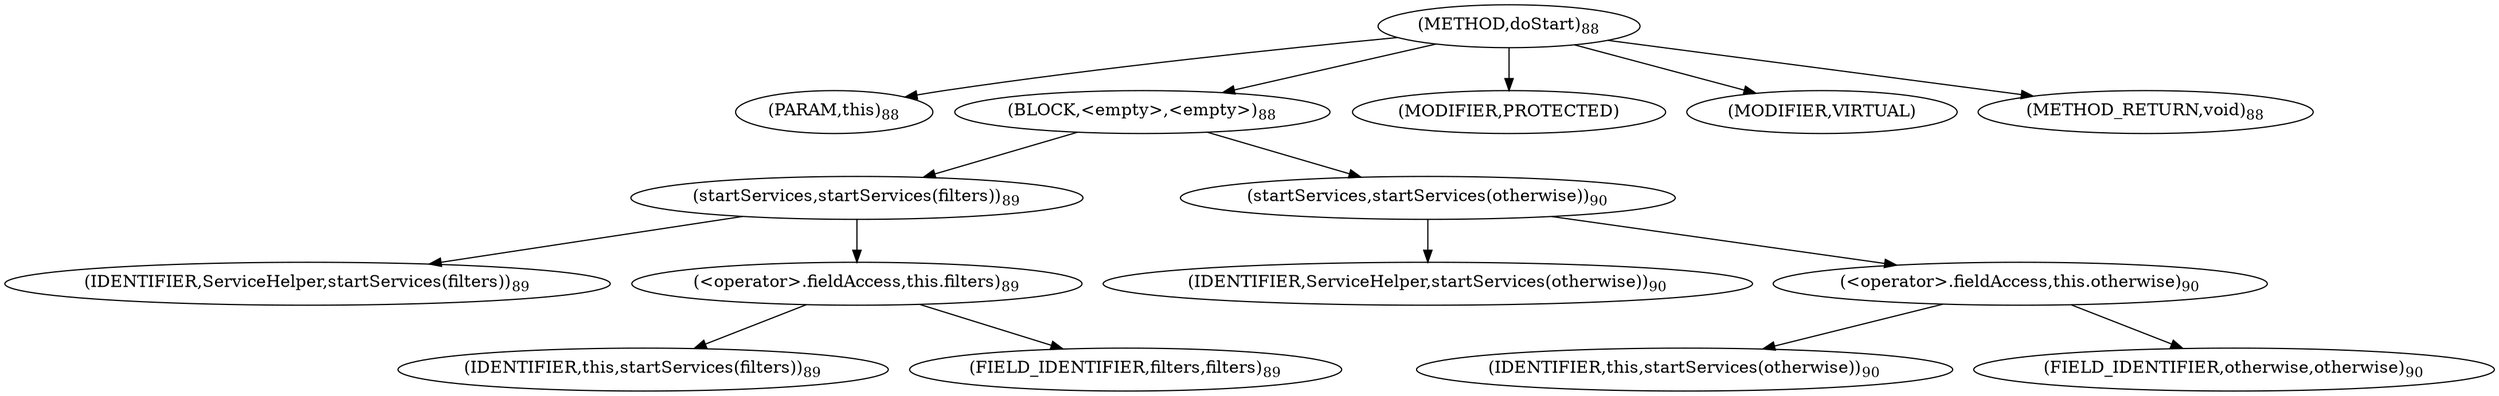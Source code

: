 digraph "doStart" {  
"197" [label = <(METHOD,doStart)<SUB>88</SUB>> ]
"198" [label = <(PARAM,this)<SUB>88</SUB>> ]
"199" [label = <(BLOCK,&lt;empty&gt;,&lt;empty&gt;)<SUB>88</SUB>> ]
"200" [label = <(startServices,startServices(filters))<SUB>89</SUB>> ]
"201" [label = <(IDENTIFIER,ServiceHelper,startServices(filters))<SUB>89</SUB>> ]
"202" [label = <(&lt;operator&gt;.fieldAccess,this.filters)<SUB>89</SUB>> ]
"203" [label = <(IDENTIFIER,this,startServices(filters))<SUB>89</SUB>> ]
"204" [label = <(FIELD_IDENTIFIER,filters,filters)<SUB>89</SUB>> ]
"205" [label = <(startServices,startServices(otherwise))<SUB>90</SUB>> ]
"206" [label = <(IDENTIFIER,ServiceHelper,startServices(otherwise))<SUB>90</SUB>> ]
"207" [label = <(&lt;operator&gt;.fieldAccess,this.otherwise)<SUB>90</SUB>> ]
"208" [label = <(IDENTIFIER,this,startServices(otherwise))<SUB>90</SUB>> ]
"209" [label = <(FIELD_IDENTIFIER,otherwise,otherwise)<SUB>90</SUB>> ]
"210" [label = <(MODIFIER,PROTECTED)> ]
"211" [label = <(MODIFIER,VIRTUAL)> ]
"212" [label = <(METHOD_RETURN,void)<SUB>88</SUB>> ]
  "197" -> "198" 
  "197" -> "199" 
  "197" -> "210" 
  "197" -> "211" 
  "197" -> "212" 
  "199" -> "200" 
  "199" -> "205" 
  "200" -> "201" 
  "200" -> "202" 
  "202" -> "203" 
  "202" -> "204" 
  "205" -> "206" 
  "205" -> "207" 
  "207" -> "208" 
  "207" -> "209" 
}
